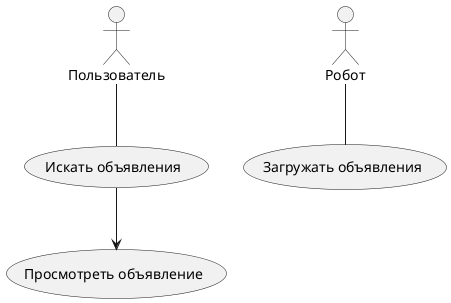 @startuml usecases

:Пользователь:
(Искать объявления) as search
(Просмотреть объявление) as view
:Пользователь: -- search
search --> view


:Робот:

(Загружать объявления) as load
:Робот: -- load
@enduml

